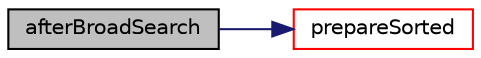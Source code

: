 digraph "afterBroadSearch"
{
 // LATEX_PDF_SIZE
  edge [fontname="Helvetica",fontsize="10",labelfontname="Helvetica",labelfontsize="10"];
  node [fontname="Helvetica",fontsize="10",shape=record];
  rankdir="LR";
  Node1 [label="afterBroadSearch",height=0.2,width=0.4,color="black", fillcolor="grey75", style="filled", fontcolor="black",tooltip=" "];
  Node1 -> Node2 [color="midnightblue",fontsize="10",style="solid",fontname="Helvetica"];
  Node2 [label="prepareSorted",height=0.2,width=0.4,color="red", fillcolor="white", style="filled",URL="$classpFlow_1_1sortedPairs.html#a34f835663a19f31aa1999f867d6b2109",tooltip=" "];
}
